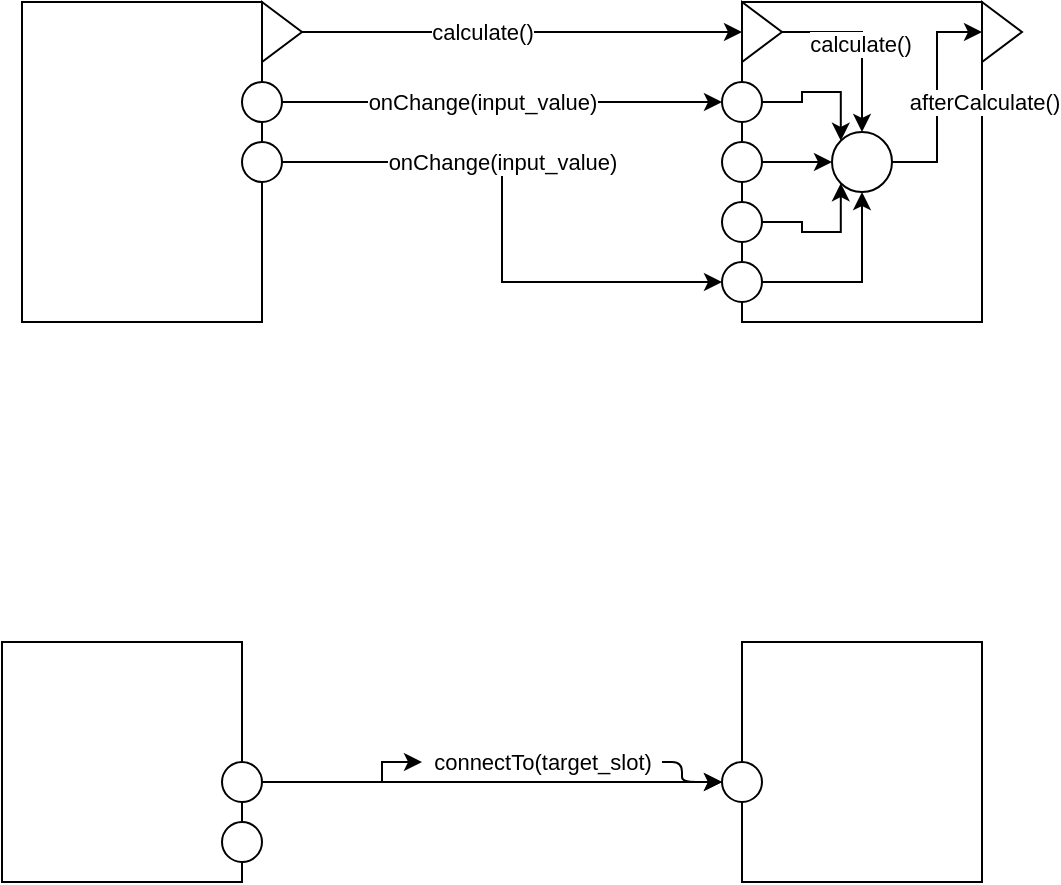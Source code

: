 <mxfile>
    <diagram id="eMQjrH_ESkWtnsPV5uPN" name="Page-1">
        <mxGraphModel dx="246" dy="121" grid="1" gridSize="10" guides="1" tooltips="1" connect="1" arrows="1" fold="1" page="1" pageScale="1" pageWidth="827" pageHeight="1169" math="0" shadow="0">
            <root>
                <mxCell id="0"/>
                <mxCell id="1" parent="0"/>
                <mxCell id="n0j3lbiExElFaK5x382O-1" value="" style="rounded=0;whiteSpace=wrap;html=1;" parent="1" vertex="1">
                    <mxGeometry x="80" y="80" width="120" height="160" as="geometry"/>
                </mxCell>
                <mxCell id="n0j3lbiExElFaK5x382O-2" value="" style="rounded=0;whiteSpace=wrap;html=1;" parent="1" vertex="1">
                    <mxGeometry x="440" y="80" width="120" height="160" as="geometry"/>
                </mxCell>
                <mxCell id="n0j3lbiExElFaK5x382O-8" style="edgeStyle=orthogonalEdgeStyle;rounded=0;orthogonalLoop=1;jettySize=auto;html=1;exitX=1;exitY=0.5;exitDx=0;exitDy=0;entryX=0;entryY=0.5;entryDx=0;entryDy=0;" parent="1" source="n0j3lbiExElFaK5x382O-3" target="n0j3lbiExElFaK5x382O-5" edge="1">
                    <mxGeometry relative="1" as="geometry"/>
                </mxCell>
                <mxCell id="n0j3lbiExElFaK5x382O-17" value="calculate()" style="edgeLabel;html=1;align=center;verticalAlign=middle;resizable=0;points=[];" parent="n0j3lbiExElFaK5x382O-8" vertex="1" connectable="0">
                    <mxGeometry x="-0.273" y="-2" relative="1" as="geometry">
                        <mxPoint x="10" y="-2" as="offset"/>
                    </mxGeometry>
                </mxCell>
                <mxCell id="n0j3lbiExElFaK5x382O-3" value="" style="triangle;whiteSpace=wrap;html=1;" parent="1" vertex="1">
                    <mxGeometry x="200" y="80" width="20" height="30" as="geometry"/>
                </mxCell>
                <mxCell id="n0j3lbiExElFaK5x382O-4" value="" style="triangle;whiteSpace=wrap;html=1;" parent="1" vertex="1">
                    <mxGeometry x="560" y="80" width="20" height="30" as="geometry"/>
                </mxCell>
                <mxCell id="n0j3lbiExElFaK5x382O-27" style="edgeStyle=orthogonalEdgeStyle;rounded=0;orthogonalLoop=1;jettySize=auto;html=1;entryX=0.5;entryY=0;entryDx=0;entryDy=0;" parent="1" source="n0j3lbiExElFaK5x382O-5" target="n0j3lbiExElFaK5x382O-22" edge="1">
                    <mxGeometry relative="1" as="geometry"/>
                </mxCell>
                <mxCell id="n0j3lbiExElFaK5x382O-30" value="calculate()" style="edgeLabel;html=1;align=center;verticalAlign=middle;resizable=0;points=[];" parent="n0j3lbiExElFaK5x382O-27" vertex="1" connectable="0">
                    <mxGeometry x="0.022" y="-1" relative="1" as="geometry">
                        <mxPoint as="offset"/>
                    </mxGeometry>
                </mxCell>
                <mxCell id="n0j3lbiExElFaK5x382O-5" value="" style="triangle;whiteSpace=wrap;html=1;" parent="1" vertex="1">
                    <mxGeometry x="440" y="80" width="20" height="30" as="geometry"/>
                </mxCell>
                <mxCell id="n0j3lbiExElFaK5x382O-26" style="edgeStyle=orthogonalEdgeStyle;rounded=0;orthogonalLoop=1;jettySize=auto;html=1;entryX=0;entryY=0;entryDx=0;entryDy=0;" parent="1" source="n0j3lbiExElFaK5x382O-9" target="n0j3lbiExElFaK5x382O-22" edge="1">
                    <mxGeometry relative="1" as="geometry"/>
                </mxCell>
                <mxCell id="n0j3lbiExElFaK5x382O-9" value="" style="ellipse;whiteSpace=wrap;html=1;aspect=fixed;" parent="1" vertex="1">
                    <mxGeometry x="430" y="120" width="20" height="20" as="geometry"/>
                </mxCell>
                <mxCell id="n0j3lbiExElFaK5x382O-25" style="edgeStyle=orthogonalEdgeStyle;rounded=0;orthogonalLoop=1;jettySize=auto;html=1;entryX=0;entryY=0.5;entryDx=0;entryDy=0;" parent="1" source="n0j3lbiExElFaK5x382O-10" target="n0j3lbiExElFaK5x382O-22" edge="1">
                    <mxGeometry relative="1" as="geometry"/>
                </mxCell>
                <mxCell id="n0j3lbiExElFaK5x382O-10" value="" style="ellipse;whiteSpace=wrap;html=1;aspect=fixed;" parent="1" vertex="1">
                    <mxGeometry x="430" y="150" width="20" height="20" as="geometry"/>
                </mxCell>
                <mxCell id="n0j3lbiExElFaK5x382O-24" style="edgeStyle=orthogonalEdgeStyle;rounded=0;orthogonalLoop=1;jettySize=auto;html=1;entryX=0;entryY=1;entryDx=0;entryDy=0;" parent="1" source="n0j3lbiExElFaK5x382O-11" target="n0j3lbiExElFaK5x382O-22" edge="1">
                    <mxGeometry relative="1" as="geometry"/>
                </mxCell>
                <mxCell id="n0j3lbiExElFaK5x382O-11" value="" style="ellipse;whiteSpace=wrap;html=1;aspect=fixed;" parent="1" vertex="1">
                    <mxGeometry x="430" y="180" width="20" height="20" as="geometry"/>
                </mxCell>
                <mxCell id="n0j3lbiExElFaK5x382O-23" style="edgeStyle=orthogonalEdgeStyle;rounded=0;orthogonalLoop=1;jettySize=auto;html=1;entryX=0.5;entryY=1;entryDx=0;entryDy=0;" parent="1" source="n0j3lbiExElFaK5x382O-12" target="n0j3lbiExElFaK5x382O-22" edge="1">
                    <mxGeometry relative="1" as="geometry"/>
                </mxCell>
                <mxCell id="n0j3lbiExElFaK5x382O-12" value="" style="ellipse;whiteSpace=wrap;html=1;aspect=fixed;" parent="1" vertex="1">
                    <mxGeometry x="430" y="210" width="20" height="20" as="geometry"/>
                </mxCell>
                <mxCell id="n0j3lbiExElFaK5x382O-15" style="edgeStyle=orthogonalEdgeStyle;rounded=0;orthogonalLoop=1;jettySize=auto;html=1;entryX=0;entryY=0.5;entryDx=0;entryDy=0;" parent="1" source="n0j3lbiExElFaK5x382O-13" target="n0j3lbiExElFaK5x382O-9" edge="1">
                    <mxGeometry relative="1" as="geometry">
                        <Array as="points">
                            <mxPoint x="270" y="130"/>
                            <mxPoint x="270" y="130"/>
                        </Array>
                    </mxGeometry>
                </mxCell>
                <mxCell id="n0j3lbiExElFaK5x382O-18" value="onChange(input_value)" style="edgeLabel;html=1;align=center;verticalAlign=middle;resizable=0;points=[];" parent="n0j3lbiExElFaK5x382O-15" vertex="1" connectable="0">
                    <mxGeometry x="-0.191" y="3" relative="1" as="geometry">
                        <mxPoint x="11" y="3" as="offset"/>
                    </mxGeometry>
                </mxCell>
                <mxCell id="n0j3lbiExElFaK5x382O-13" value="" style="ellipse;whiteSpace=wrap;html=1;aspect=fixed;" parent="1" vertex="1">
                    <mxGeometry x="190" y="120" width="20" height="20" as="geometry"/>
                </mxCell>
                <mxCell id="n0j3lbiExElFaK5x382O-16" style="edgeStyle=orthogonalEdgeStyle;rounded=0;orthogonalLoop=1;jettySize=auto;html=1;entryX=0;entryY=0.5;entryDx=0;entryDy=0;" parent="1" source="n0j3lbiExElFaK5x382O-14" target="n0j3lbiExElFaK5x382O-12" edge="1">
                    <mxGeometry relative="1" as="geometry"/>
                </mxCell>
                <mxCell id="n0j3lbiExElFaK5x382O-19" value="onChange(input_value)" style="edgeLabel;html=1;align=center;verticalAlign=middle;resizable=0;points=[];" parent="n0j3lbiExElFaK5x382O-16" vertex="1" connectable="0">
                    <mxGeometry x="-0.486" y="-3" relative="1" as="geometry">
                        <mxPoint x="38" y="-3" as="offset"/>
                    </mxGeometry>
                </mxCell>
                <mxCell id="n0j3lbiExElFaK5x382O-14" value="" style="ellipse;whiteSpace=wrap;html=1;aspect=fixed;" parent="1" vertex="1">
                    <mxGeometry x="190" y="150" width="20" height="20" as="geometry"/>
                </mxCell>
                <mxCell id="n0j3lbiExElFaK5x382O-29" style="edgeStyle=orthogonalEdgeStyle;rounded=0;orthogonalLoop=1;jettySize=auto;html=1;entryX=0;entryY=0.5;entryDx=0;entryDy=0;" parent="1" source="n0j3lbiExElFaK5x382O-22" target="n0j3lbiExElFaK5x382O-4" edge="1">
                    <mxGeometry relative="1" as="geometry"/>
                </mxCell>
                <mxCell id="n0j3lbiExElFaK5x382O-31" value="afterCalculate()" style="edgeLabel;html=1;align=center;verticalAlign=middle;resizable=0;points=[];" parent="n0j3lbiExElFaK5x382O-29" vertex="1" connectable="0">
                    <mxGeometry x="-0.227" y="3" relative="1" as="geometry">
                        <mxPoint x="26" y="-10" as="offset"/>
                    </mxGeometry>
                </mxCell>
                <mxCell id="n0j3lbiExElFaK5x382O-22" value="" style="ellipse;whiteSpace=wrap;html=1;aspect=fixed;" parent="1" vertex="1">
                    <mxGeometry x="485" y="145" width="30" height="30" as="geometry"/>
                </mxCell>
                <mxCell id="2" value="" style="rounded=0;whiteSpace=wrap;html=1;" vertex="1" parent="1">
                    <mxGeometry x="70" y="400" width="120" height="120" as="geometry"/>
                </mxCell>
                <mxCell id="3" value="" style="rounded=0;whiteSpace=wrap;html=1;" vertex="1" parent="1">
                    <mxGeometry x="440" y="400" width="120" height="120" as="geometry"/>
                </mxCell>
                <mxCell id="5" value="" style="ellipse;whiteSpace=wrap;html=1;aspect=fixed;" vertex="1" parent="1">
                    <mxGeometry x="180" y="490" width="20" height="20" as="geometry"/>
                </mxCell>
                <mxCell id="9" style="edgeStyle=orthogonalEdgeStyle;rounded=0;orthogonalLoop=1;jettySize=auto;html=1;entryX=0;entryY=0.5;entryDx=0;entryDy=0;" edge="1" parent="1" source="7" target="8">
                    <mxGeometry relative="1" as="geometry"/>
                </mxCell>
                <mxCell id="10" value="connectTo(target_slot)" style="edgeLabel;html=1;align=center;verticalAlign=middle;resizable=0;points=[];" vertex="1" connectable="0" parent="9">
                    <mxGeometry x="0.817" relative="1" as="geometry">
                        <mxPoint x="-68.97" y="-10" as="offset"/>
                    </mxGeometry>
                </mxCell>
                <mxCell id="11" style="edgeStyle=orthogonalEdgeStyle;rounded=0;orthogonalLoop=1;jettySize=auto;html=1;" edge="1" parent="1" source="7">
                    <mxGeometry relative="1" as="geometry">
                        <mxPoint x="280" y="460" as="targetPoint"/>
                        <Array as="points">
                            <mxPoint x="260" y="470"/>
                            <mxPoint x="260" y="460"/>
                        </Array>
                    </mxGeometry>
                </mxCell>
                <mxCell id="7" value="" style="ellipse;whiteSpace=wrap;html=1;aspect=fixed;" vertex="1" parent="1">
                    <mxGeometry x="180" y="460" width="20" height="20" as="geometry"/>
                </mxCell>
                <mxCell id="8" value="" style="ellipse;whiteSpace=wrap;html=1;aspect=fixed;" vertex="1" parent="1">
                    <mxGeometry x="430" y="460" width="20" height="20" as="geometry"/>
                </mxCell>
                <mxCell id="12" value="" style="endArrow=classic;html=1;entryX=0;entryY=0.5;entryDx=0;entryDy=0;" edge="1" parent="1" target="8">
                    <mxGeometry width="50" height="50" relative="1" as="geometry">
                        <mxPoint x="400" y="460" as="sourcePoint"/>
                        <mxPoint x="220" y="360" as="targetPoint"/>
                        <Array as="points">
                            <mxPoint x="410" y="460"/>
                            <mxPoint x="410" y="470"/>
                        </Array>
                    </mxGeometry>
                </mxCell>
            </root>
        </mxGraphModel>
    </diagram>
</mxfile>
